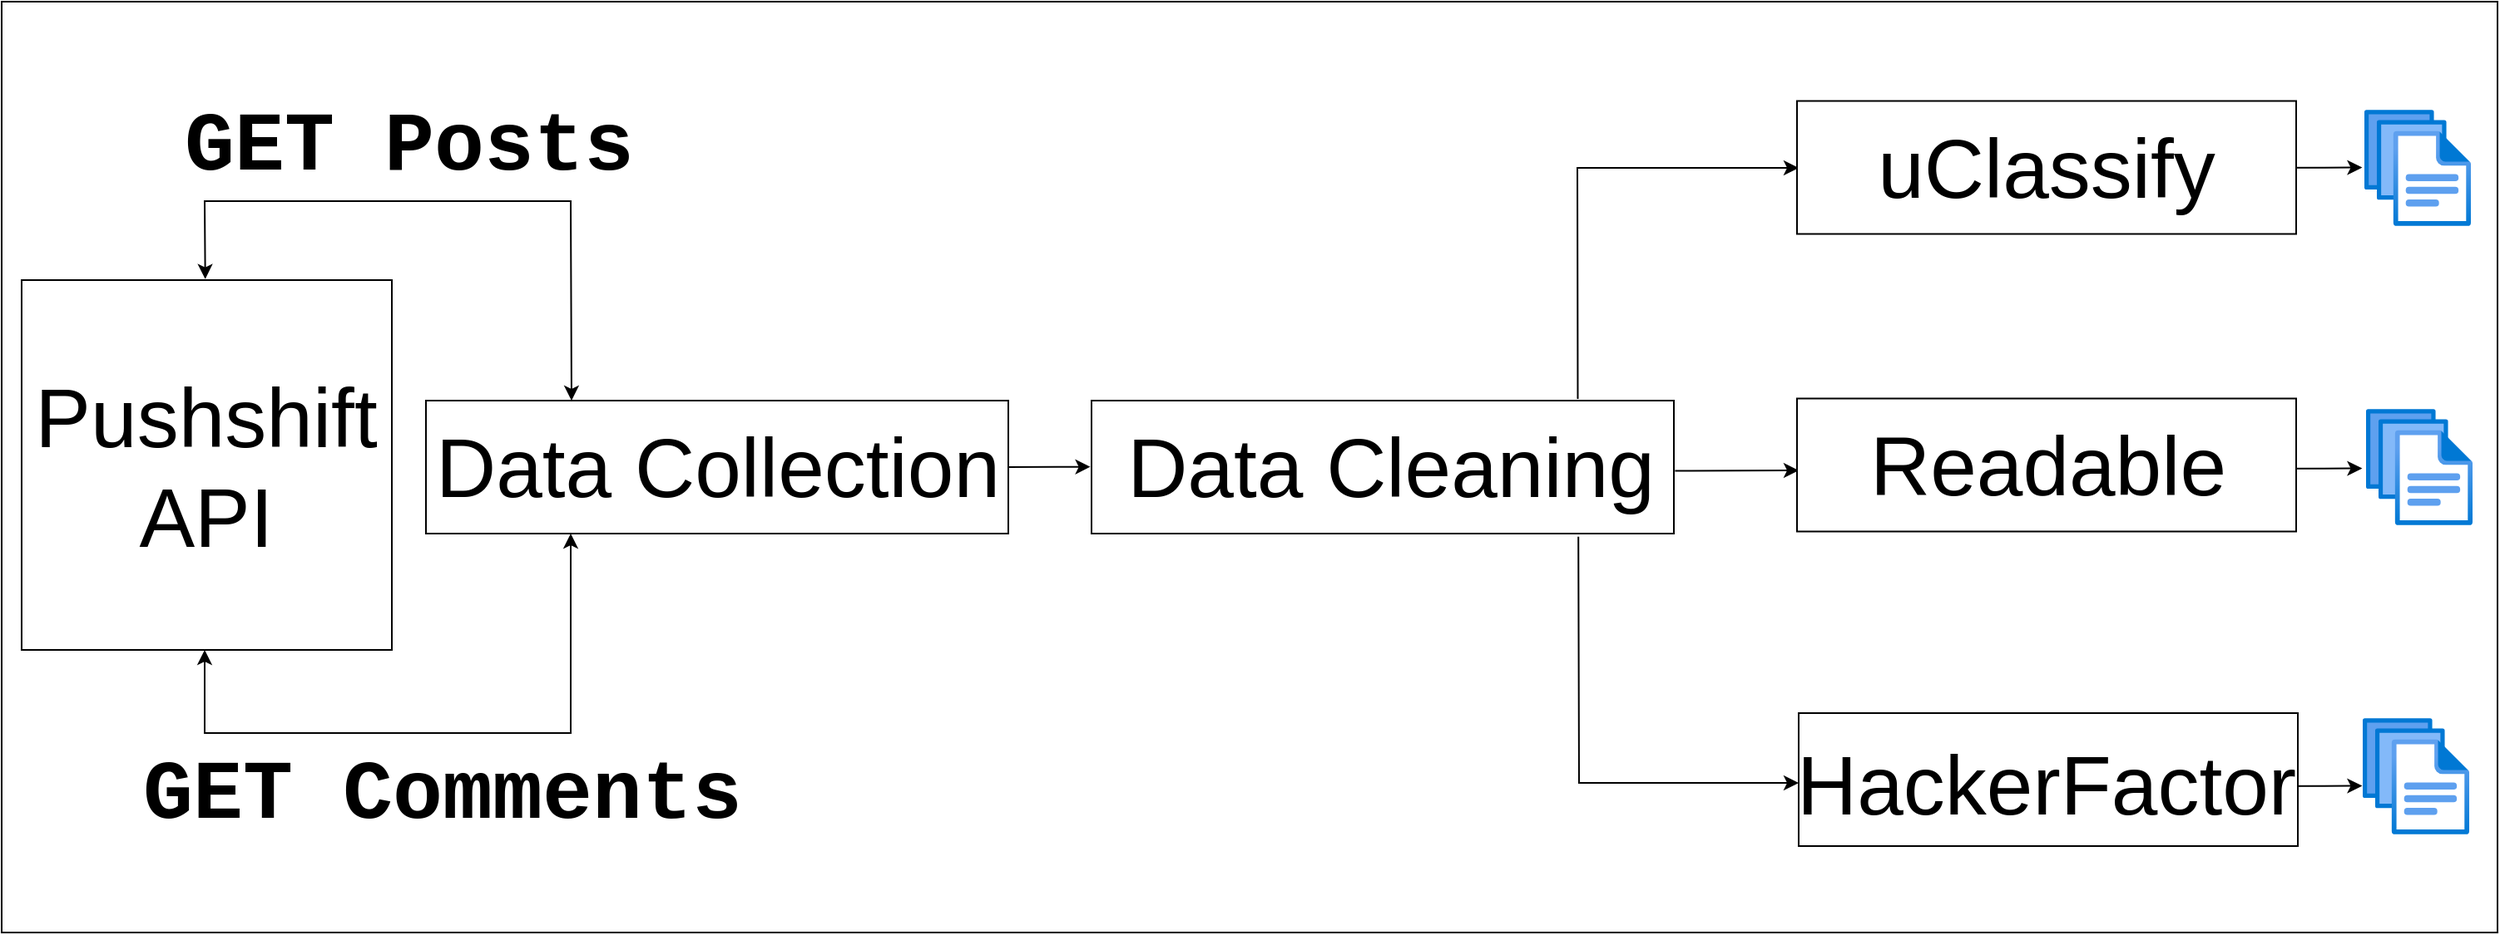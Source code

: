 <mxfile version="20.0.3" type="github">
  <diagram id="J4kVdCjD3ESPhV0laQYD" name="Page-1">
    <mxGraphModel dx="2052" dy="1028" grid="1" gridSize="10" guides="1" tooltips="1" connect="1" arrows="1" fold="1" page="1" pageScale="1" pageWidth="1500" pageHeight="800" math="0" shadow="0">
      <root>
        <mxCell id="0" />
        <mxCell id="1" parent="0" />
        <mxCell id="25KSc2TjV2gcIhLW8g-A-27" value="" style="rounded=0;whiteSpace=wrap;html=1;fontFamily=Courier New;fontSize=50;" parent="1" vertex="1">
          <mxGeometry y="160" width="1500" height="560" as="geometry" />
        </mxCell>
        <mxCell id="25KSc2TjV2gcIhLW8g-A-6" value="" style="rounded=0;whiteSpace=wrap;html=1;" parent="1" vertex="1">
          <mxGeometry x="655" y="400" width="350" height="80" as="geometry" />
        </mxCell>
        <mxCell id="25KSc2TjV2gcIhLW8g-A-7" value="&lt;font style=&quot;font-size: 50px;&quot;&gt;Data Cleaning&lt;/font&gt;" style="text;html=1;strokeColor=none;fillColor=none;align=center;verticalAlign=middle;whiteSpace=wrap;rounded=0;" parent="1" vertex="1">
          <mxGeometry x="665" y="425" width="340" height="30" as="geometry" />
        </mxCell>
        <mxCell id="25KSc2TjV2gcIhLW8g-A-8" value="" style="endArrow=classic;html=1;rounded=0;fontSize=50;entryX=0;entryY=0.5;entryDx=0;entryDy=0;exitX=0.835;exitY=-0.012;exitDx=0;exitDy=0;exitPerimeter=0;" parent="1" source="25KSc2TjV2gcIhLW8g-A-6" edge="1">
          <mxGeometry width="50" height="50" relative="1" as="geometry">
            <mxPoint x="843.6" y="330.32" as="sourcePoint" />
            <mxPoint x="1080" y="260.0" as="targetPoint" />
            <Array as="points">
              <mxPoint x="947" y="260" />
            </Array>
          </mxGeometry>
        </mxCell>
        <mxCell id="25KSc2TjV2gcIhLW8g-A-11" value="" style="aspect=fixed;html=1;points=[];align=center;image;fontSize=12;image=img/lib/azure2/general/Files.svg;" parent="1" vertex="1">
          <mxGeometry x="1420" y="225" width="64" height="70" as="geometry" />
        </mxCell>
        <mxCell id="25KSc2TjV2gcIhLW8g-A-12" value="" style="aspect=fixed;html=1;points=[];align=center;image;fontSize=12;image=img/lib/azure2/general/Files.svg;" parent="1" vertex="1">
          <mxGeometry x="1421" y="405" width="64" height="70" as="geometry" />
        </mxCell>
        <mxCell id="25KSc2TjV2gcIhLW8g-A-13" value="" style="endArrow=classic;html=1;rounded=0;fontSize=50;entryX=-0.02;entryY=0.497;entryDx=0;entryDy=0;entryPerimeter=0;exitX=1;exitY=0.5;exitDx=0;exitDy=0;" parent="1" target="25KSc2TjV2gcIhLW8g-A-11" edge="1">
          <mxGeometry width="50" height="50" relative="1" as="geometry">
            <mxPoint x="1320" y="260.0" as="sourcePoint" />
            <mxPoint x="1120" y="340" as="targetPoint" />
          </mxGeometry>
        </mxCell>
        <mxCell id="25KSc2TjV2gcIhLW8g-A-15" value="" style="rounded=0;whiteSpace=wrap;html=1;" parent="1" vertex="1">
          <mxGeometry x="255" y="400" width="350" height="80" as="geometry" />
        </mxCell>
        <mxCell id="25KSc2TjV2gcIhLW8g-A-16" value="&lt;font style=&quot;font-size: 50px;&quot;&gt;Data Collection&lt;/font&gt;" style="text;html=1;strokeColor=none;fillColor=none;align=center;verticalAlign=middle;whiteSpace=wrap;rounded=0;" parent="1" vertex="1">
          <mxGeometry x="249" y="425" width="363" height="30" as="geometry" />
        </mxCell>
        <mxCell id="25KSc2TjV2gcIhLW8g-A-17" value="" style="endArrow=classic;html=1;rounded=0;fontSize=50;entryX=-0.002;entryY=0.498;entryDx=0;entryDy=0;entryPerimeter=0;" parent="1" target="25KSc2TjV2gcIhLW8g-A-6" edge="1">
          <mxGeometry width="50" height="50" relative="1" as="geometry">
            <mxPoint x="605" y="440" as="sourcePoint" />
            <mxPoint x="652" y="440" as="targetPoint" />
          </mxGeometry>
        </mxCell>
        <mxCell id="25KSc2TjV2gcIhLW8g-A-18" value="" style="whiteSpace=wrap;html=1;aspect=fixed;fontSize=50;" parent="1" vertex="1">
          <mxGeometry x="12" y="327.5" width="222.5" height="222.5" as="geometry" />
        </mxCell>
        <mxCell id="25KSc2TjV2gcIhLW8g-A-19" value="Pushshift&lt;br&gt;API" style="text;html=1;strokeColor=none;fillColor=none;align=center;verticalAlign=middle;whiteSpace=wrap;rounded=0;fontSize=50;" parent="1" vertex="1">
          <mxGeometry x="92.5" y="425" width="60" height="30" as="geometry" />
        </mxCell>
        <mxCell id="25KSc2TjV2gcIhLW8g-A-23" value="" style="endArrow=classic;startArrow=classic;html=1;rounded=0;fontSize=50;exitX=0.25;exitY=0;exitDx=0;exitDy=0;entryX=0.496;entryY=-0.003;entryDx=0;entryDy=0;entryPerimeter=0;" parent="1" source="25KSc2TjV2gcIhLW8g-A-15" target="25KSc2TjV2gcIhLW8g-A-18" edge="1">
          <mxGeometry width="50" height="50" relative="1" as="geometry">
            <mxPoint x="862" y="440" as="sourcePoint" />
            <mxPoint x="282" y="288.4" as="targetPoint" />
            <Array as="points">
              <mxPoint x="342" y="280" />
              <mxPoint x="122" y="280" />
            </Array>
          </mxGeometry>
        </mxCell>
        <mxCell id="25KSc2TjV2gcIhLW8g-A-24" value="" style="endArrow=classic;startArrow=classic;html=1;rounded=0;fontSize=50;" parent="1" edge="1">
          <mxGeometry width="50" height="50" relative="1" as="geometry">
            <mxPoint x="122" y="550" as="sourcePoint" />
            <mxPoint x="342" y="480" as="targetPoint" />
            <Array as="points">
              <mxPoint x="122" y="600" />
              <mxPoint x="342" y="600" />
            </Array>
          </mxGeometry>
        </mxCell>
        <mxCell id="25KSc2TjV2gcIhLW8g-A-25" value="&lt;font face=&quot;Courier New&quot;&gt;&lt;b&gt;GET Posts&lt;/b&gt;&lt;/font&gt;" style="text;html=1;strokeColor=none;fillColor=none;align=center;verticalAlign=middle;whiteSpace=wrap;rounded=0;fontSize=50;" parent="1" vertex="1">
          <mxGeometry x="80" y="230" width="330" height="30" as="geometry" />
        </mxCell>
        <mxCell id="25KSc2TjV2gcIhLW8g-A-26" value="&lt;font face=&quot;Courier New&quot;&gt;&lt;b&gt;GET Comments&lt;/b&gt;&lt;/font&gt;" style="text;html=1;strokeColor=none;fillColor=none;align=center;verticalAlign=middle;whiteSpace=wrap;rounded=0;fontSize=50;" parent="1" vertex="1">
          <mxGeometry x="60" y="620" width="410" height="30" as="geometry" />
        </mxCell>
        <mxCell id="pfAwKlERwL4sJcfXoVLZ-3" value="" style="aspect=fixed;html=1;points=[];align=center;image;fontSize=12;image=img/lib/azure2/general/Files.svg;" parent="1" vertex="1">
          <mxGeometry x="1419" y="591" width="64" height="70" as="geometry" />
        </mxCell>
        <mxCell id="pfAwKlERwL4sJcfXoVLZ-4" value="" style="endArrow=classic;html=1;rounded=0;fontSize=50;entryX=-0.02;entryY=0.497;entryDx=0;entryDy=0;entryPerimeter=0;exitX=1;exitY=0.5;exitDx=0;exitDy=0;" parent="1" edge="1">
          <mxGeometry width="50" height="50" relative="1" as="geometry">
            <mxPoint x="1330" y="604" as="sourcePoint" />
            <mxPoint x="1368.72" y="603.79" as="targetPoint" />
          </mxGeometry>
        </mxCell>
        <mxCell id="pfAwKlERwL4sJcfXoVLZ-8" value="" style="endArrow=classic;html=1;rounded=0;fontSize=50;exitX=1.002;exitY=0.575;exitDx=0;exitDy=0;exitPerimeter=0;" parent="1" source="25KSc2TjV2gcIhLW8g-A-7" edge="1">
          <mxGeometry width="50" height="50" relative="1" as="geometry">
            <mxPoint x="1009" y="442" as="sourcePoint" />
            <mxPoint x="1080" y="442" as="targetPoint" />
          </mxGeometry>
        </mxCell>
        <mxCell id="pfAwKlERwL4sJcfXoVLZ-10" value="" style="endArrow=classic;html=1;rounded=0;fontSize=50;entryX=0;entryY=0.5;entryDx=0;entryDy=0;exitX=0.836;exitY=1.023;exitDx=0;exitDy=0;exitPerimeter=0;" parent="1" source="25KSc2TjV2gcIhLW8g-A-6" edge="1">
          <mxGeometry width="50" height="50" relative="1" as="geometry">
            <mxPoint x="947.25" y="769.04" as="sourcePoint" />
            <mxPoint x="1080" y="630" as="targetPoint" />
            <Array as="points">
              <mxPoint x="948" y="630" />
            </Array>
          </mxGeometry>
        </mxCell>
        <mxCell id="LTP264mvv6yeyNMT0KKM-2" value="" style="rounded=0;whiteSpace=wrap;html=1;" vertex="1" parent="1">
          <mxGeometry x="1079" y="219.75" width="300" height="80" as="geometry" />
        </mxCell>
        <mxCell id="25KSc2TjV2gcIhLW8g-A-2" value="&lt;font style=&quot;font-size: 50px;&quot;&gt;uClassify&lt;/font&gt;" style="text;html=1;strokeColor=none;fillColor=none;align=center;verticalAlign=middle;whiteSpace=wrap;rounded=0;" parent="1" vertex="1">
          <mxGeometry x="1199" y="244.75" width="60" height="30" as="geometry" />
        </mxCell>
        <mxCell id="LTP264mvv6yeyNMT0KKM-3" value="" style="endArrow=classic;html=1;rounded=0;fontSize=50;entryX=-0.02;entryY=0.497;entryDx=0;entryDy=0;entryPerimeter=0;exitX=1;exitY=0.5;exitDx=0;exitDy=0;" edge="1" parent="1">
          <mxGeometry width="50" height="50" relative="1" as="geometry">
            <mxPoint x="1320" y="441.0" as="sourcePoint" />
            <mxPoint x="1418.72" y="440.79" as="targetPoint" />
          </mxGeometry>
        </mxCell>
        <mxCell id="LTP264mvv6yeyNMT0KKM-4" value="" style="endArrow=classic;html=1;rounded=0;fontSize=50;entryX=-0.02;entryY=0.497;entryDx=0;entryDy=0;entryPerimeter=0;exitX=1;exitY=0.5;exitDx=0;exitDy=0;" edge="1" parent="1">
          <mxGeometry width="50" height="50" relative="1" as="geometry">
            <mxPoint x="1320" y="632.0" as="sourcePoint" />
            <mxPoint x="1418.72" y="631.79" as="targetPoint" />
          </mxGeometry>
        </mxCell>
        <mxCell id="pfAwKlERwL4sJcfXoVLZ-1" value="" style="rounded=0;whiteSpace=wrap;html=1;" parent="1" vertex="1">
          <mxGeometry x="1080" y="588" width="300" height="80" as="geometry" />
        </mxCell>
        <mxCell id="pfAwKlERwL4sJcfXoVLZ-2" value="&lt;span style=&quot;font-size: 50px;&quot;&gt;HackerFactor&lt;/span&gt;" style="text;html=1;strokeColor=none;fillColor=none;align=center;verticalAlign=middle;whiteSpace=wrap;rounded=0;" parent="1" vertex="1">
          <mxGeometry x="1199" y="616" width="60" height="30" as="geometry" />
        </mxCell>
        <mxCell id="LTP264mvv6yeyNMT0KKM-1" value="" style="rounded=0;whiteSpace=wrap;html=1;" vertex="1" parent="1">
          <mxGeometry x="1079" y="398.75" width="300" height="80" as="geometry" />
        </mxCell>
        <mxCell id="25KSc2TjV2gcIhLW8g-A-4" value="&lt;font style=&quot;font-size: 50px;&quot;&gt;Readable&lt;/font&gt;" style="text;html=1;strokeColor=none;fillColor=none;align=center;verticalAlign=middle;whiteSpace=wrap;rounded=0;" parent="1" vertex="1">
          <mxGeometry x="1200" y="423.75" width="60" height="30" as="geometry" />
        </mxCell>
      </root>
    </mxGraphModel>
  </diagram>
</mxfile>
